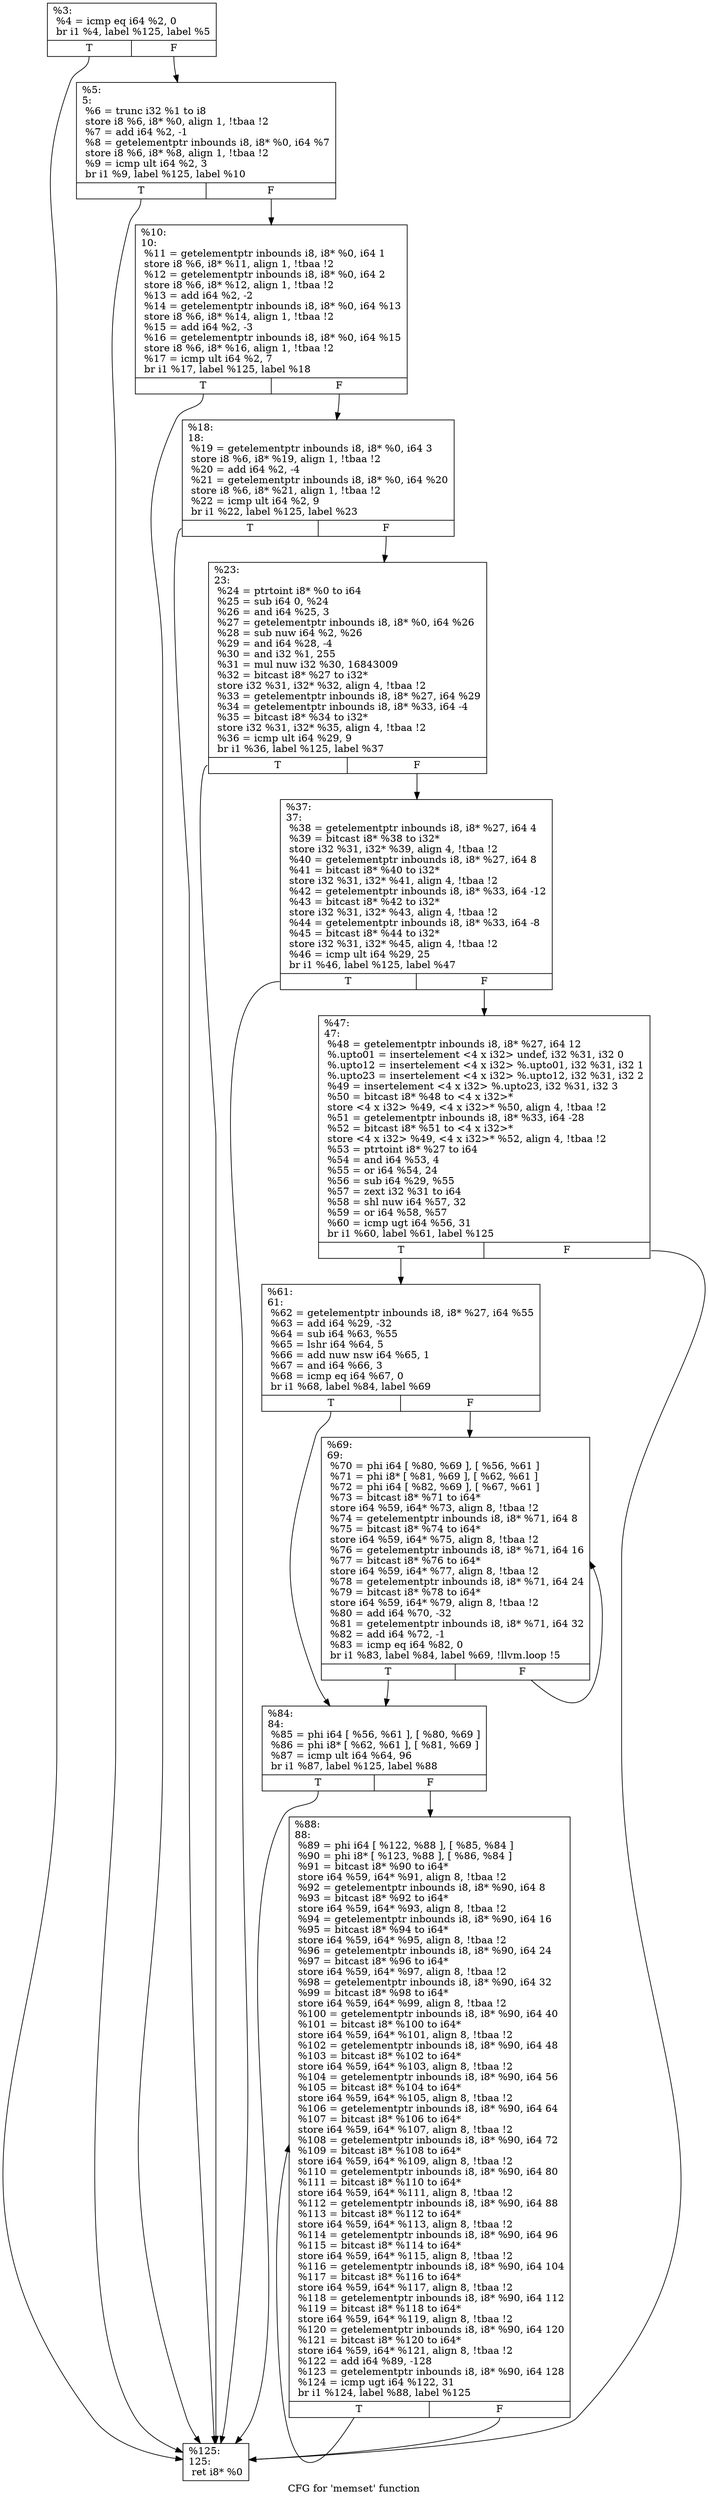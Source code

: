 digraph "CFG for 'memset' function" {
	label="CFG for 'memset' function";

	Node0x16b1160 [shape=record,label="{%3:\l  %4 = icmp eq i64 %2, 0\l  br i1 %4, label %125, label %5\l|{<s0>T|<s1>F}}"];
	Node0x16b1160:s0 -> Node0x16b3b60;
	Node0x16b1160:s1 -> Node0x16b3750;
	Node0x16b3750 [shape=record,label="{%5:\l5:                                                \l  %6 = trunc i32 %1 to i8\l  store i8 %6, i8* %0, align 1, !tbaa !2\l  %7 = add i64 %2, -1\l  %8 = getelementptr inbounds i8, i8* %0, i64 %7\l  store i8 %6, i8* %8, align 1, !tbaa !2\l  %9 = icmp ult i64 %2, 3\l  br i1 %9, label %125, label %10\l|{<s0>T|<s1>F}}"];
	Node0x16b3750:s0 -> Node0x16b3b60;
	Node0x16b3750:s1 -> Node0x16b3890;
	Node0x16b3890 [shape=record,label="{%10:\l10:                                               \l  %11 = getelementptr inbounds i8, i8* %0, i64 1\l  store i8 %6, i8* %11, align 1, !tbaa !2\l  %12 = getelementptr inbounds i8, i8* %0, i64 2\l  store i8 %6, i8* %12, align 1, !tbaa !2\l  %13 = add i64 %2, -2\l  %14 = getelementptr inbounds i8, i8* %0, i64 %13\l  store i8 %6, i8* %14, align 1, !tbaa !2\l  %15 = add i64 %2, -3\l  %16 = getelementptr inbounds i8, i8* %0, i64 %15\l  store i8 %6, i8* %16, align 1, !tbaa !2\l  %17 = icmp ult i64 %2, 7\l  br i1 %17, label %125, label %18\l|{<s0>T|<s1>F}}"];
	Node0x16b3890:s0 -> Node0x16b3b60;
	Node0x16b3890:s1 -> Node0x16b38e0;
	Node0x16b38e0 [shape=record,label="{%18:\l18:                                               \l  %19 = getelementptr inbounds i8, i8* %0, i64 3\l  store i8 %6, i8* %19, align 1, !tbaa !2\l  %20 = add i64 %2, -4\l  %21 = getelementptr inbounds i8, i8* %0, i64 %20\l  store i8 %6, i8* %21, align 1, !tbaa !2\l  %22 = icmp ult i64 %2, 9\l  br i1 %22, label %125, label %23\l|{<s0>T|<s1>F}}"];
	Node0x16b38e0:s0 -> Node0x16b3b60;
	Node0x16b38e0:s1 -> Node0x16b3930;
	Node0x16b3930 [shape=record,label="{%23:\l23:                                               \l  %24 = ptrtoint i8* %0 to i64\l  %25 = sub i64 0, %24\l  %26 = and i64 %25, 3\l  %27 = getelementptr inbounds i8, i8* %0, i64 %26\l  %28 = sub nuw i64 %2, %26\l  %29 = and i64 %28, -4\l  %30 = and i32 %1, 255\l  %31 = mul nuw i32 %30, 16843009\l  %32 = bitcast i8* %27 to i32*\l  store i32 %31, i32* %32, align 4, !tbaa !2\l  %33 = getelementptr inbounds i8, i8* %27, i64 %29\l  %34 = getelementptr inbounds i8, i8* %33, i64 -4\l  %35 = bitcast i8* %34 to i32*\l  store i32 %31, i32* %35, align 4, !tbaa !2\l  %36 = icmp ult i64 %29, 9\l  br i1 %36, label %125, label %37\l|{<s0>T|<s1>F}}"];
	Node0x16b3930:s0 -> Node0x16b3b60;
	Node0x16b3930:s1 -> Node0x16b3980;
	Node0x16b3980 [shape=record,label="{%37:\l37:                                               \l  %38 = getelementptr inbounds i8, i8* %27, i64 4\l  %39 = bitcast i8* %38 to i32*\l  store i32 %31, i32* %39, align 4, !tbaa !2\l  %40 = getelementptr inbounds i8, i8* %27, i64 8\l  %41 = bitcast i8* %40 to i32*\l  store i32 %31, i32* %41, align 4, !tbaa !2\l  %42 = getelementptr inbounds i8, i8* %33, i64 -12\l  %43 = bitcast i8* %42 to i32*\l  store i32 %31, i32* %43, align 4, !tbaa !2\l  %44 = getelementptr inbounds i8, i8* %33, i64 -8\l  %45 = bitcast i8* %44 to i32*\l  store i32 %31, i32* %45, align 4, !tbaa !2\l  %46 = icmp ult i64 %29, 25\l  br i1 %46, label %125, label %47\l|{<s0>T|<s1>F}}"];
	Node0x16b3980:s0 -> Node0x16b3b60;
	Node0x16b3980:s1 -> Node0x16b39d0;
	Node0x16b39d0 [shape=record,label="{%47:\l47:                                               \l  %48 = getelementptr inbounds i8, i8* %27, i64 12\l  %.upto01 = insertelement \<4 x i32\> undef, i32 %31, i32 0\l  %.upto12 = insertelement \<4 x i32\> %.upto01, i32 %31, i32 1\l  %.upto23 = insertelement \<4 x i32\> %.upto12, i32 %31, i32 2\l  %49 = insertelement \<4 x i32\> %.upto23, i32 %31, i32 3\l  %50 = bitcast i8* %48 to \<4 x i32\>*\l  store \<4 x i32\> %49, \<4 x i32\>* %50, align 4, !tbaa !2\l  %51 = getelementptr inbounds i8, i8* %33, i64 -28\l  %52 = bitcast i8* %51 to \<4 x i32\>*\l  store \<4 x i32\> %49, \<4 x i32\>* %52, align 4, !tbaa !2\l  %53 = ptrtoint i8* %27 to i64\l  %54 = and i64 %53, 4\l  %55 = or i64 %54, 24\l  %56 = sub i64 %29, %55\l  %57 = zext i32 %31 to i64\l  %58 = shl nuw i64 %57, 32\l  %59 = or i64 %58, %57\l  %60 = icmp ugt i64 %56, 31\l  br i1 %60, label %61, label %125\l|{<s0>T|<s1>F}}"];
	Node0x16b39d0:s0 -> Node0x16b3a20;
	Node0x16b39d0:s1 -> Node0x16b3b60;
	Node0x16b3a20 [shape=record,label="{%61:\l61:                                               \l  %62 = getelementptr inbounds i8, i8* %27, i64 %55\l  %63 = add i64 %29, -32\l  %64 = sub i64 %63, %55\l  %65 = lshr i64 %64, 5\l  %66 = add nuw nsw i64 %65, 1\l  %67 = and i64 %66, 3\l  %68 = icmp eq i64 %67, 0\l  br i1 %68, label %84, label %69\l|{<s0>T|<s1>F}}"];
	Node0x16b3a20:s0 -> Node0x16b3ac0;
	Node0x16b3a20:s1 -> Node0x16b3a70;
	Node0x16b3a70 [shape=record,label="{%69:\l69:                                               \l  %70 = phi i64 [ %80, %69 ], [ %56, %61 ]\l  %71 = phi i8* [ %81, %69 ], [ %62, %61 ]\l  %72 = phi i64 [ %82, %69 ], [ %67, %61 ]\l  %73 = bitcast i8* %71 to i64*\l  store i64 %59, i64* %73, align 8, !tbaa !2\l  %74 = getelementptr inbounds i8, i8* %71, i64 8\l  %75 = bitcast i8* %74 to i64*\l  store i64 %59, i64* %75, align 8, !tbaa !2\l  %76 = getelementptr inbounds i8, i8* %71, i64 16\l  %77 = bitcast i8* %76 to i64*\l  store i64 %59, i64* %77, align 8, !tbaa !2\l  %78 = getelementptr inbounds i8, i8* %71, i64 24\l  %79 = bitcast i8* %78 to i64*\l  store i64 %59, i64* %79, align 8, !tbaa !2\l  %80 = add i64 %70, -32\l  %81 = getelementptr inbounds i8, i8* %71, i64 32\l  %82 = add i64 %72, -1\l  %83 = icmp eq i64 %82, 0\l  br i1 %83, label %84, label %69, !llvm.loop !5\l|{<s0>T|<s1>F}}"];
	Node0x16b3a70:s0 -> Node0x16b3ac0;
	Node0x16b3a70:s1 -> Node0x16b3a70;
	Node0x16b3ac0 [shape=record,label="{%84:\l84:                                               \l  %85 = phi i64 [ %56, %61 ], [ %80, %69 ]\l  %86 = phi i8* [ %62, %61 ], [ %81, %69 ]\l  %87 = icmp ult i64 %64, 96\l  br i1 %87, label %125, label %88\l|{<s0>T|<s1>F}}"];
	Node0x16b3ac0:s0 -> Node0x16b3b60;
	Node0x16b3ac0:s1 -> Node0x16b3b10;
	Node0x16b3b10 [shape=record,label="{%88:\l88:                                               \l  %89 = phi i64 [ %122, %88 ], [ %85, %84 ]\l  %90 = phi i8* [ %123, %88 ], [ %86, %84 ]\l  %91 = bitcast i8* %90 to i64*\l  store i64 %59, i64* %91, align 8, !tbaa !2\l  %92 = getelementptr inbounds i8, i8* %90, i64 8\l  %93 = bitcast i8* %92 to i64*\l  store i64 %59, i64* %93, align 8, !tbaa !2\l  %94 = getelementptr inbounds i8, i8* %90, i64 16\l  %95 = bitcast i8* %94 to i64*\l  store i64 %59, i64* %95, align 8, !tbaa !2\l  %96 = getelementptr inbounds i8, i8* %90, i64 24\l  %97 = bitcast i8* %96 to i64*\l  store i64 %59, i64* %97, align 8, !tbaa !2\l  %98 = getelementptr inbounds i8, i8* %90, i64 32\l  %99 = bitcast i8* %98 to i64*\l  store i64 %59, i64* %99, align 8, !tbaa !2\l  %100 = getelementptr inbounds i8, i8* %90, i64 40\l  %101 = bitcast i8* %100 to i64*\l  store i64 %59, i64* %101, align 8, !tbaa !2\l  %102 = getelementptr inbounds i8, i8* %90, i64 48\l  %103 = bitcast i8* %102 to i64*\l  store i64 %59, i64* %103, align 8, !tbaa !2\l  %104 = getelementptr inbounds i8, i8* %90, i64 56\l  %105 = bitcast i8* %104 to i64*\l  store i64 %59, i64* %105, align 8, !tbaa !2\l  %106 = getelementptr inbounds i8, i8* %90, i64 64\l  %107 = bitcast i8* %106 to i64*\l  store i64 %59, i64* %107, align 8, !tbaa !2\l  %108 = getelementptr inbounds i8, i8* %90, i64 72\l  %109 = bitcast i8* %108 to i64*\l  store i64 %59, i64* %109, align 8, !tbaa !2\l  %110 = getelementptr inbounds i8, i8* %90, i64 80\l  %111 = bitcast i8* %110 to i64*\l  store i64 %59, i64* %111, align 8, !tbaa !2\l  %112 = getelementptr inbounds i8, i8* %90, i64 88\l  %113 = bitcast i8* %112 to i64*\l  store i64 %59, i64* %113, align 8, !tbaa !2\l  %114 = getelementptr inbounds i8, i8* %90, i64 96\l  %115 = bitcast i8* %114 to i64*\l  store i64 %59, i64* %115, align 8, !tbaa !2\l  %116 = getelementptr inbounds i8, i8* %90, i64 104\l  %117 = bitcast i8* %116 to i64*\l  store i64 %59, i64* %117, align 8, !tbaa !2\l  %118 = getelementptr inbounds i8, i8* %90, i64 112\l  %119 = bitcast i8* %118 to i64*\l  store i64 %59, i64* %119, align 8, !tbaa !2\l  %120 = getelementptr inbounds i8, i8* %90, i64 120\l  %121 = bitcast i8* %120 to i64*\l  store i64 %59, i64* %121, align 8, !tbaa !2\l  %122 = add i64 %89, -128\l  %123 = getelementptr inbounds i8, i8* %90, i64 128\l  %124 = icmp ugt i64 %122, 31\l  br i1 %124, label %88, label %125\l|{<s0>T|<s1>F}}"];
	Node0x16b3b10:s0 -> Node0x16b3b10;
	Node0x16b3b10:s1 -> Node0x16b3b60;
	Node0x16b3b60 [shape=record,label="{%125:\l125:                                              \l  ret i8* %0\l}"];
}
